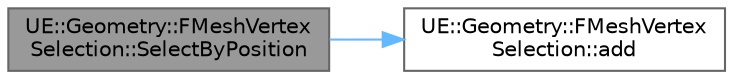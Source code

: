 digraph "UE::Geometry::FMeshVertexSelection::SelectByPosition"
{
 // INTERACTIVE_SVG=YES
 // LATEX_PDF_SIZE
  bgcolor="transparent";
  edge [fontname=Helvetica,fontsize=10,labelfontname=Helvetica,labelfontsize=10];
  node [fontname=Helvetica,fontsize=10,shape=box,height=0.2,width=0.4];
  rankdir="LR";
  Node1 [id="Node000001",label="UE::Geometry::FMeshVertex\lSelection::SelectByPosition",height=0.2,width=0.4,color="gray40", fillcolor="grey60", style="filled", fontcolor="black",tooltip="Select vertices where PredicteFunc(VertexPosition) == bSelectTrue."];
  Node1 -> Node2 [id="edge1_Node000001_Node000002",color="steelblue1",style="solid",tooltip=" "];
  Node2 [id="Node000002",label="UE::Geometry::FMeshVertex\lSelection::add",height=0.2,width=0.4,color="grey40", fillcolor="white", style="filled",URL="$d8/dbe/classUE_1_1Geometry_1_1FMeshVertexSelection.html#a8f8951b7b244915179abab73e5a9b97f",tooltip=" "];
}
